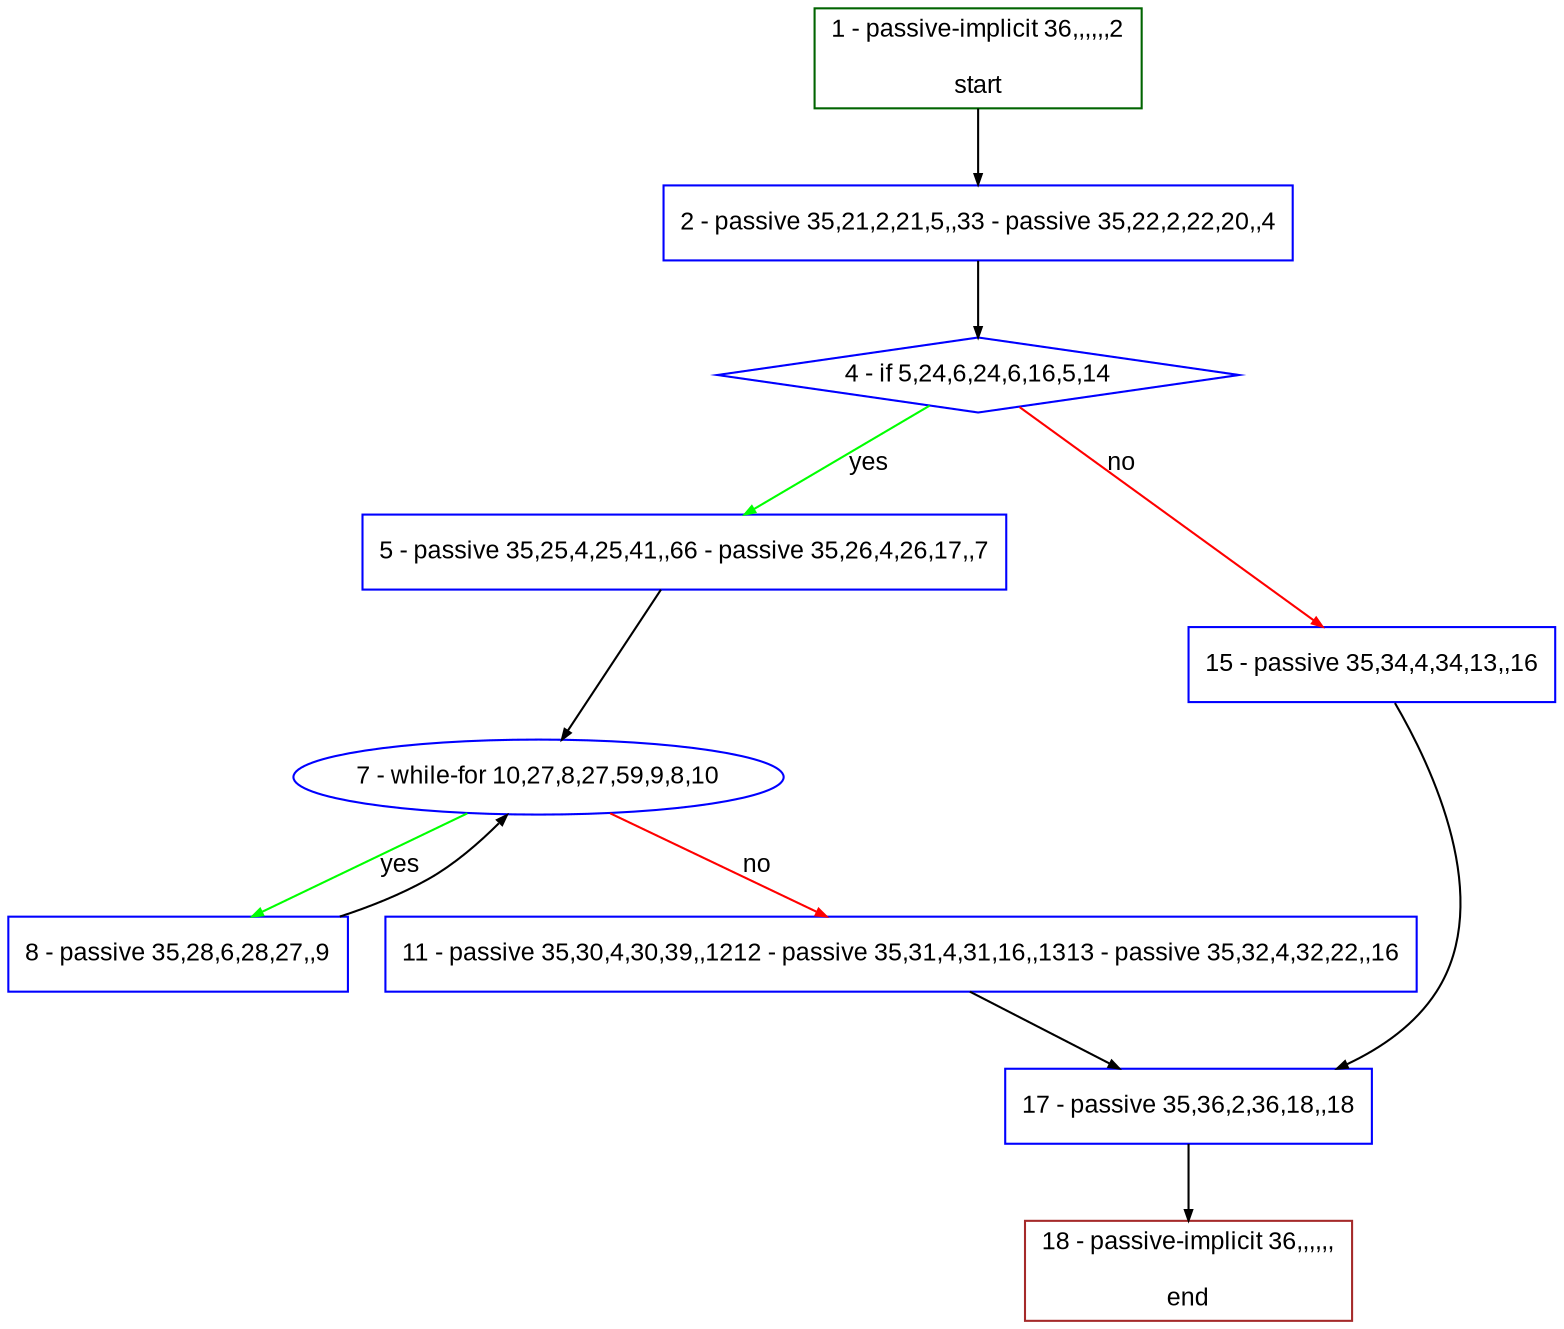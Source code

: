 digraph "" {
  graph [bgcolor="white", fillcolor="#FFFFCC", pack="true", packmode="clust", fontname="Arial", label="", fontsize="12", compound="true", style="rounded,filled"];
  node [node_initialized="no", fillcolor="white", fontname="Arial", label="", color="grey", fontsize="12", fixedsize="false", compound="true", shape="rectangle", style="filled"];
  edge [arrowtail="none", lhead="", fontcolor="black", fontname="Arial", label="", color="black", fontsize="12", arrowhead="normal", arrowsize="0.5", compound="true", ltail="", dir="forward"];
  __N1 [fillcolor="#ffffff", label="2 - passive 35,21,2,21,5,,33 - passive 35,22,2,22,20,,4", color="#0000ff", shape="box", style="filled"];
  __N2 [fillcolor="#ffffff", label="1 - passive-implicit 36,,,,,,2\n\nstart", color="#006400", shape="box", style="filled"];
  __N3 [fillcolor="#ffffff", label="4 - if 5,24,6,24,6,16,5,14", color="#0000ff", shape="diamond", style="filled"];
  __N4 [fillcolor="#ffffff", label="5 - passive 35,25,4,25,41,,66 - passive 35,26,4,26,17,,7", color="#0000ff", shape="box", style="filled"];
  __N5 [fillcolor="#ffffff", label="15 - passive 35,34,4,34,13,,16", color="#0000ff", shape="box", style="filled"];
  __N6 [fillcolor="#ffffff", label="7 - while-for 10,27,8,27,59,9,8,10", color="#0000ff", shape="oval", style="filled"];
  __N7 [fillcolor="#ffffff", label="8 - passive 35,28,6,28,27,,9", color="#0000ff", shape="box", style="filled"];
  __N8 [fillcolor="#ffffff", label="11 - passive 35,30,4,30,39,,1212 - passive 35,31,4,31,16,,1313 - passive 35,32,4,32,22,,16", color="#0000ff", shape="box", style="filled"];
  __N9 [fillcolor="#ffffff", label="17 - passive 35,36,2,36,18,,18", color="#0000ff", shape="box", style="filled"];
  __N10 [fillcolor="#ffffff", label="18 - passive-implicit 36,,,,,,\n\nend", color="#a52a2a", shape="box", style="filled"];
  __N2 -> __N1 [arrowtail="none", color="#000000", label="", arrowhead="normal", dir="forward"];
  __N1 -> __N3 [arrowtail="none", color="#000000", label="", arrowhead="normal", dir="forward"];
  __N3 -> __N4 [arrowtail="none", color="#00ff00", label="yes", arrowhead="normal", dir="forward"];
  __N3 -> __N5 [arrowtail="none", color="#ff0000", label="no", arrowhead="normal", dir="forward"];
  __N4 -> __N6 [arrowtail="none", color="#000000", label="", arrowhead="normal", dir="forward"];
  __N6 -> __N7 [arrowtail="none", color="#00ff00", label="yes", arrowhead="normal", dir="forward"];
  __N7 -> __N6 [arrowtail="none", color="#000000", label="", arrowhead="normal", dir="forward"];
  __N6 -> __N8 [arrowtail="none", color="#ff0000", label="no", arrowhead="normal", dir="forward"];
  __N8 -> __N9 [arrowtail="none", color="#000000", label="", arrowhead="normal", dir="forward"];
  __N5 -> __N9 [arrowtail="none", color="#000000", label="", arrowhead="normal", dir="forward"];
  __N9 -> __N10 [arrowtail="none", color="#000000", label="", arrowhead="normal", dir="forward"];
}
